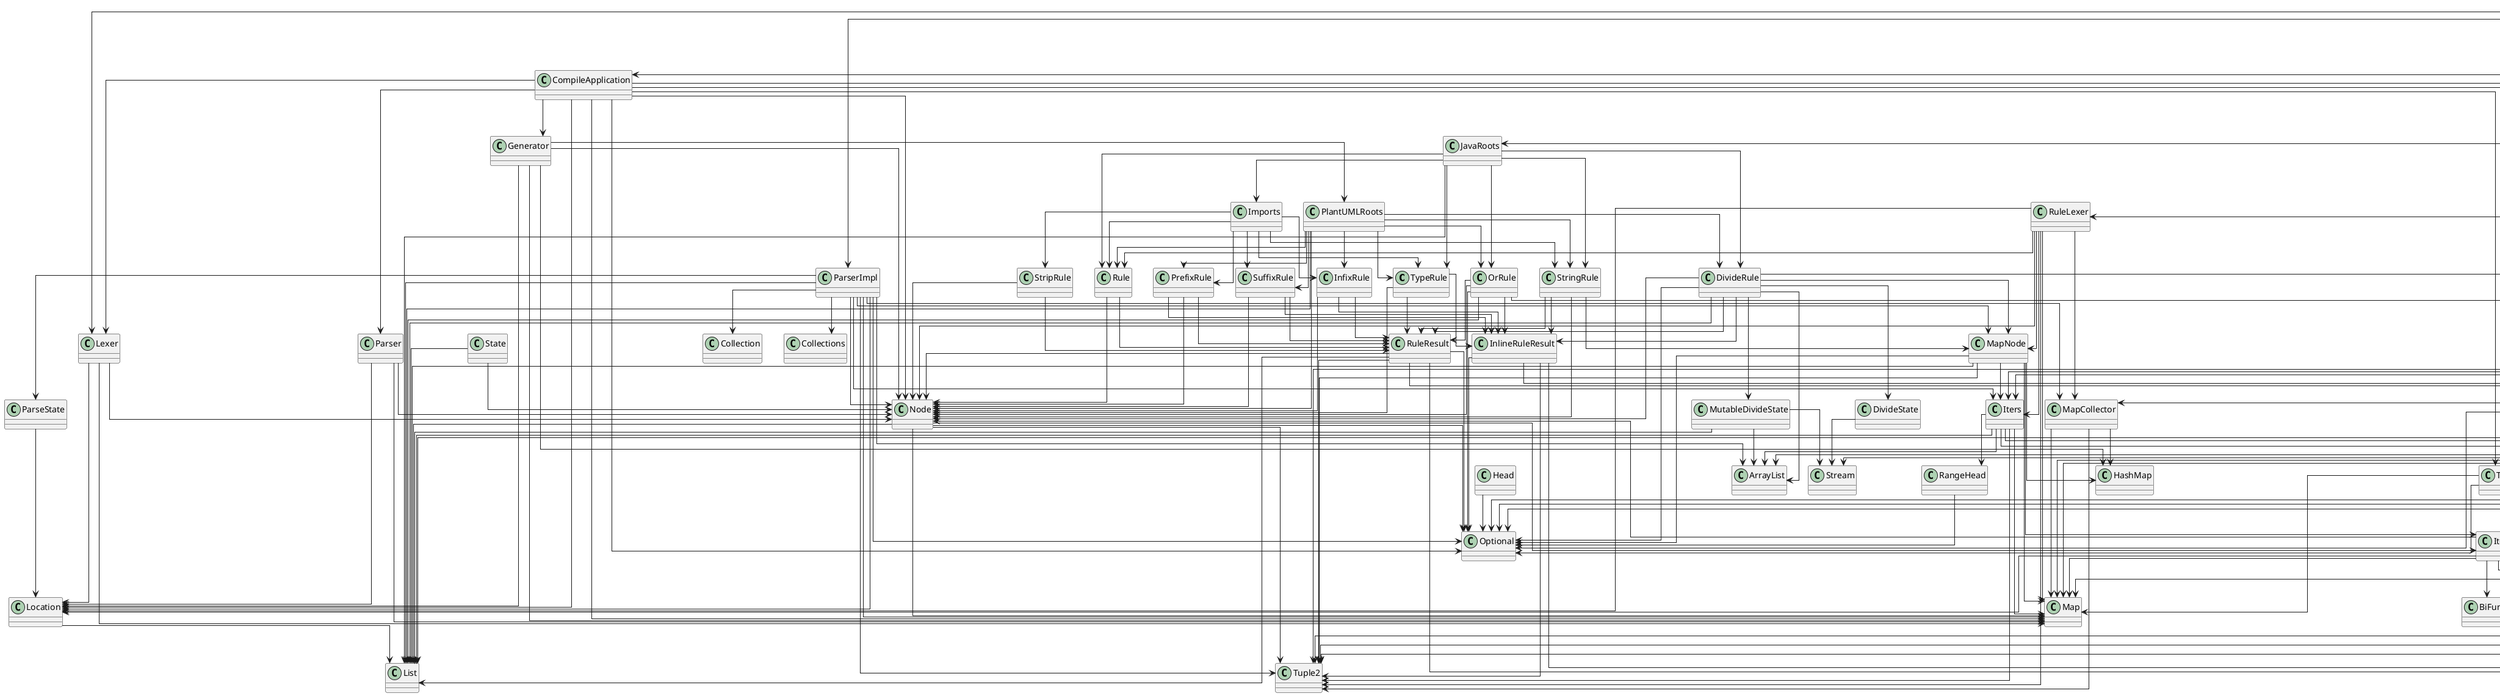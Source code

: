 @startuml
skinparam linetype ortho
class TypeRule
TypeRule --> Node
TypeRule --> InlineRuleResult
TypeRule --> RuleResult
class ParseState
ParseState --> Location
class OrRule
OrRule --> Node
OrRule --> InlineRuleResult
OrRule --> RuleResult
OrRule --> List
OrRule --> Optional
OrRule --> Function
class Node
Node --> Tuple2
Node --> Iter
Node --> List
Node --> Map
Node --> Optional
class Rule
Rule --> Node
Rule --> RuleResult
class JavaRoots
JavaRoots --> Imports
JavaRoots --> DivideRule
JavaRoots --> OrRule
JavaRoots --> Rule
JavaRoots --> StringRule
JavaRoots --> TypeRule
JavaRoots --> List
class RuleResult
RuleResult --> Tuple2
RuleResult --> Node
RuleResult --> List
RuleResult --> Optional
RuleResult --> Function
RuleResult --> Supplier
class InlineRuleResult
InlineRuleResult --> Tuple2
InlineRuleResult --> Optional
InlineRuleResult --> Function
InlineRuleResult --> Supplier
class Sources
Sources --> Result
Sources --> IOException
Sources --> Map
class PlantUMLRoots
PlantUMLRoots --> Node
PlantUMLRoots --> DivideRule
PlantUMLRoots --> InfixRule
PlantUMLRoots --> OrRule
PlantUMLRoots --> PrefixRule
PlantUMLRoots --> Rule
PlantUMLRoots --> StringRule
PlantUMLRoots --> SuffixRule
PlantUMLRoots --> TypeRule
PlantUMLRoots --> List
class Iters
Iters --> Tuple2
Iters --> HeadedIter
Iters --> RangeHead
Iters --> ArrayList
Iters --> List
Iters --> Map
Iters --> Set
class Parser
Parser --> Node
Parser --> Location
Parser --> Map
class SafeFiles
SafeFiles --> Err
SafeFiles --> Ok
SafeFiles --> Result
SafeFiles --> IOException
SafeFiles --> Files
SafeFiles --> Path
SafeFiles --> Optional
SafeFiles --> Set
SafeFiles --> Collectors
SafeFiles --> Stream
class Lexer
Lexer --> Node
Lexer --> Location
Lexer --> Map
class Location
Location --> List
class StringRule
StringRule --> MapNode
StringRule --> Node
StringRule --> InlineRuleResult
StringRule --> RuleResult
class PathTargets
PathTargets --> SafeFiles
PathTargets --> Iters
PathTargets --> IOException
PathTargets --> Files
PathTargets --> Path
PathTargets --> Map
PathTargets --> Optional
class Head
Head --> Optional
class Tuple2
class StripRule
StripRule --> Node
StripRule --> RuleResult
class ParserImpl
ParserImpl --> Tuple2
ParserImpl --> Iters
ParserImpl --> MapCollector
ParserImpl --> MapNode
ParserImpl --> Node
ParserImpl --> Location
ParserImpl --> ParseState
ParserImpl --> ArrayList
ParserImpl --> Collection
ParserImpl --> Collections
ParserImpl --> List
ParserImpl --> Map
ParserImpl --> Optional
class PathSources
PathSources --> SafeFiles
PathSources --> Tuple2
PathSources --> Iters
PathSources --> MapCollector
PathSources --> ResultCollector
PathSources --> Result
PathSources --> IOException
PathSources --> Files
PathSources --> Path
PathSources --> Map
PathSources --> Set
PathSources --> Collectors
class Ok
Ok --> Tuple2
Ok --> Function
Ok --> Supplier
class Iter
Iter --> Result
Iter --> Node
Iter --> Location
Iter --> IOException
Iter --> Map
Iter --> BiFunction
Iter --> Function
class Application
Application --> IOException
Application --> Optional
class State
State --> Node
State --> List
class RangeHead
RangeHead --> Optional
class DivideRule
DivideRule --> MapNode
DivideRule --> Node
DivideRule --> DivideState
DivideRule --> MutableDivideState
DivideRule --> InlineRuleResult
DivideRule --> RuleResult
DivideRule --> ArrayList
DivideRule --> List
DivideRule --> Optional
DivideRule --> Collectors
class Err
Err --> Tuple2
Err --> Function
Err --> Supplier
class Imports
Imports --> InfixRule
Imports --> PrefixRule
Imports --> Rule
Imports --> StringRule
Imports --> StripRule
Imports --> SuffixRule
Imports --> TypeRule
class RuleLexer
RuleLexer --> Tuple2
RuleLexer --> Iters
RuleLexer --> MapCollector
RuleLexer --> MapNode
RuleLexer --> Node
RuleLexer --> Rule
RuleLexer --> Location
RuleLexer --> Map
class SuffixRule
SuffixRule --> Node
SuffixRule --> InlineRuleResult
SuffixRule --> RuleResult
class Result
Result --> Tuple2
Result --> Function
Result --> Supplier
class Main
Main --> Application
Main --> CompileApplication
Main --> JavaRoots
Main --> PathSources
Main --> PathTargets
Main --> Sources
Main --> Targets
Main --> Lexer
Main --> ParserImpl
Main --> RuleLexer
Main --> IOException
Main --> Paths
class Source
Source --> Result
Source --> IOException
class MapCollector
MapCollector --> Tuple2
MapCollector --> HashMap
MapCollector --> Map
class DivideState
DivideState --> Stream
class ResultCollector
ResultCollector --> Ok
ResultCollector --> Result
class Generator
Generator --> PlantUMLRoots
Generator --> Node
Generator --> Location
Generator --> HashMap
Generator --> Map
class HeadedIter
HeadedIter --> Collector
HeadedIter --> Iter
HeadedIter --> Ok
HeadedIter --> Result
HeadedIter --> Optional
HeadedIter --> BiFunction
HeadedIter --> Function
class PrefixRule
PrefixRule --> Node
PrefixRule --> InlineRuleResult
PrefixRule --> RuleResult
class InfixRule
InfixRule --> Node
InfixRule --> InlineRuleResult
InfixRule --> RuleResult
class MutableDivideState
MutableDivideState --> ArrayList
MutableDivideState --> List
MutableDivideState --> Stream
class CompileApplication
CompileApplication --> Node
CompileApplication --> Location
CompileApplication --> Sources
CompileApplication --> Targets
CompileApplication --> Generator
CompileApplication --> Lexer
CompileApplication --> Parser
CompileApplication --> IOException
CompileApplication --> Map
CompileApplication --> Optional
class Targets
Targets --> IOException
Targets --> Map
Targets --> Optional
class MapNode
MapNode --> Tuple2
MapNode --> Iter
MapNode --> Iters
MapNode --> HashMap
MapNode --> List
MapNode --> Map
MapNode --> Optional
class PathSource
PathSource --> SafeFiles
PathSource --> Result
PathSource --> IOException
PathSource --> Path
PathSource --> ArrayList
PathSource --> List
class Collector
@enduml
